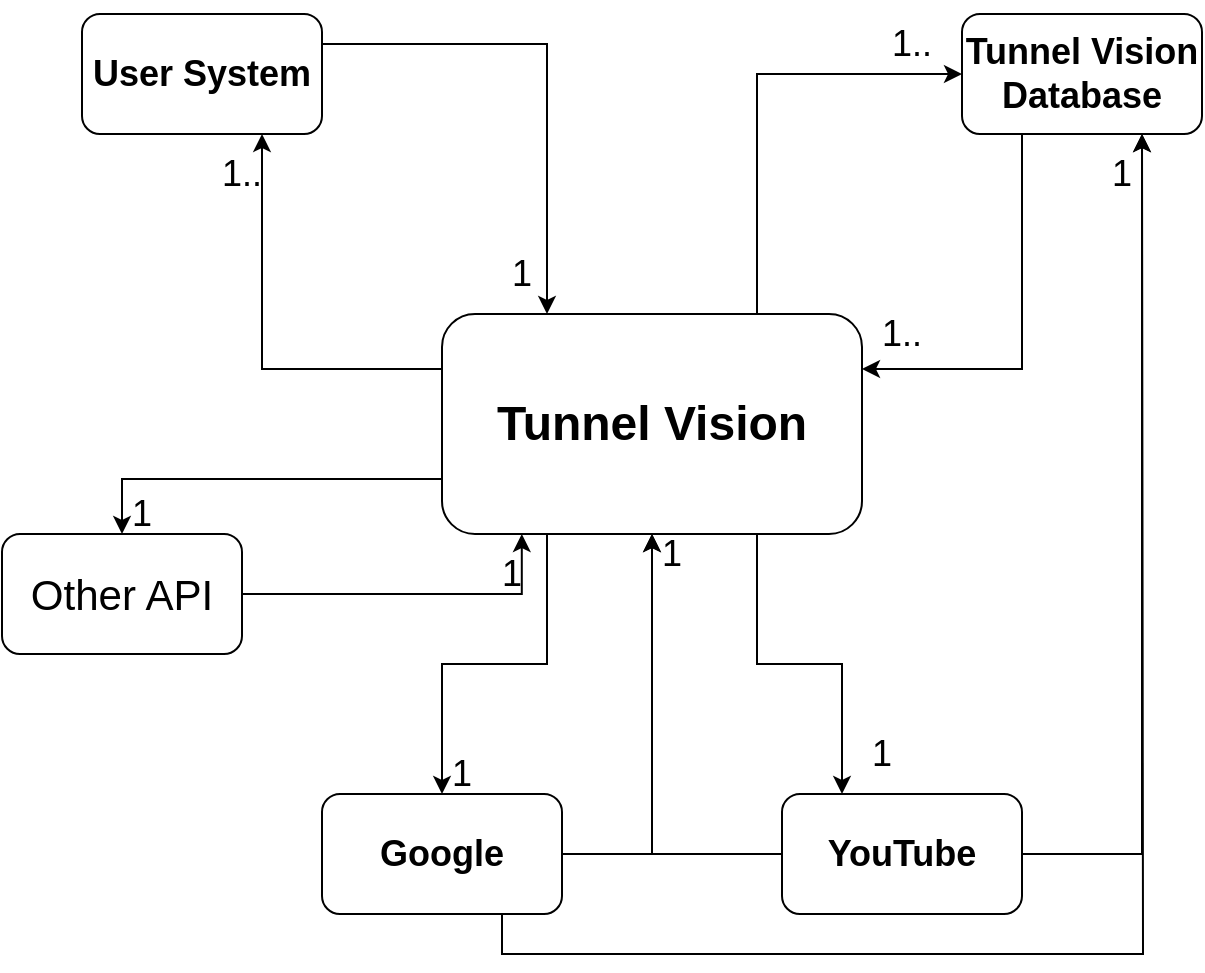 <mxfile version="17.4.4" type="device"><diagram id="k6x5IUEJaw6PTTtN8w3m" name="Page-1"><mxGraphModel dx="854" dy="888" grid="1" gridSize="10" guides="1" tooltips="1" connect="1" arrows="1" fold="1" page="1" pageScale="1" pageWidth="850" pageHeight="1100" math="0" shadow="0"><root><mxCell id="0"/><mxCell id="1" parent="0"/><mxCell id="tuBr5nETSnOV-kSJzS1A-8" style="edgeStyle=orthogonalEdgeStyle;rounded=0;orthogonalLoop=1;jettySize=auto;html=1;entryX=0;entryY=0.5;entryDx=0;entryDy=0;exitX=0.75;exitY=0;exitDx=0;exitDy=0;" edge="1" parent="1" source="DTCdecWofOHZE5NIYE7l-1" target="DTCdecWofOHZE5NIYE7l-9"><mxGeometry relative="1" as="geometry"><mxPoint x="480" y="220" as="sourcePoint"/></mxGeometry></mxCell><mxCell id="tuBr5nETSnOV-kSJzS1A-10" style="edgeStyle=orthogonalEdgeStyle;rounded=0;orthogonalLoop=1;jettySize=auto;html=1;exitX=0;exitY=0.25;exitDx=0;exitDy=0;entryX=0.75;entryY=1;entryDx=0;entryDy=0;" edge="1" parent="1" source="DTCdecWofOHZE5NIYE7l-1" target="DTCdecWofOHZE5NIYE7l-14"><mxGeometry relative="1" as="geometry"/></mxCell><mxCell id="tuBr5nETSnOV-kSJzS1A-16" style="edgeStyle=orthogonalEdgeStyle;rounded=0;orthogonalLoop=1;jettySize=auto;html=1;exitX=0.25;exitY=1;exitDx=0;exitDy=0;entryX=0.5;entryY=0;entryDx=0;entryDy=0;fontSize=18;" edge="1" parent="1" source="DTCdecWofOHZE5NIYE7l-1" target="DTCdecWofOHZE5NIYE7l-5"><mxGeometry relative="1" as="geometry"/></mxCell><mxCell id="tuBr5nETSnOV-kSJzS1A-19" style="edgeStyle=orthogonalEdgeStyle;rounded=0;orthogonalLoop=1;jettySize=auto;html=1;exitX=0.75;exitY=1;exitDx=0;exitDy=0;entryX=0.25;entryY=0;entryDx=0;entryDy=0;fontSize=18;" edge="1" parent="1" source="DTCdecWofOHZE5NIYE7l-1" target="DTCdecWofOHZE5NIYE7l-11"><mxGeometry relative="1" as="geometry"/></mxCell><mxCell id="tuBr5nETSnOV-kSJzS1A-31" style="edgeStyle=orthogonalEdgeStyle;rounded=0;orthogonalLoop=1;jettySize=auto;html=1;exitX=0;exitY=0.75;exitDx=0;exitDy=0;entryX=0.5;entryY=0;entryDx=0;entryDy=0;fontSize=18;" edge="1" parent="1" source="DTCdecWofOHZE5NIYE7l-1" target="tuBr5nETSnOV-kSJzS1A-30"><mxGeometry relative="1" as="geometry"/></mxCell><mxCell id="DTCdecWofOHZE5NIYE7l-1" value="&lt;h1&gt;Tunnel Vision&lt;/h1&gt;" style="rounded=1;whiteSpace=wrap;html=1;" parent="1" vertex="1"><mxGeometry x="310" y="230" width="210" height="110" as="geometry"/></mxCell><mxCell id="tuBr5nETSnOV-kSJzS1A-17" style="edgeStyle=orthogonalEdgeStyle;rounded=0;orthogonalLoop=1;jettySize=auto;html=1;exitX=1;exitY=0.5;exitDx=0;exitDy=0;fontSize=18;" edge="1" parent="1" source="DTCdecWofOHZE5NIYE7l-5" target="DTCdecWofOHZE5NIYE7l-1"><mxGeometry relative="1" as="geometry"/></mxCell><mxCell id="tuBr5nETSnOV-kSJzS1A-21" style="edgeStyle=orthogonalEdgeStyle;rounded=0;orthogonalLoop=1;jettySize=auto;html=1;exitX=0.75;exitY=1;exitDx=0;exitDy=0;fontSize=18;" edge="1" parent="1" source="DTCdecWofOHZE5NIYE7l-5"><mxGeometry relative="1" as="geometry"><mxPoint x="660.0" y="140" as="targetPoint"/></mxGeometry></mxCell><mxCell id="DTCdecWofOHZE5NIYE7l-5" value="&lt;h2&gt;Google&lt;/h2&gt;" style="rounded=1;whiteSpace=wrap;html=1;" parent="1" vertex="1"><mxGeometry x="250" y="470" width="120" height="60" as="geometry"/></mxCell><mxCell id="tuBr5nETSnOV-kSJzS1A-15" style="edgeStyle=orthogonalEdgeStyle;rounded=0;orthogonalLoop=1;jettySize=auto;html=1;exitX=0.25;exitY=1;exitDx=0;exitDy=0;entryX=1;entryY=0.25;entryDx=0;entryDy=0;fontSize=18;" edge="1" parent="1" source="DTCdecWofOHZE5NIYE7l-9" target="DTCdecWofOHZE5NIYE7l-1"><mxGeometry relative="1" as="geometry"/></mxCell><mxCell id="DTCdecWofOHZE5NIYE7l-9" value="&lt;h2&gt;Tunnel Vision Database&lt;/h2&gt;" style="rounded=1;whiteSpace=wrap;html=1;" parent="1" vertex="1"><mxGeometry x="570" y="80" width="120" height="60" as="geometry"/></mxCell><mxCell id="tuBr5nETSnOV-kSJzS1A-18" style="edgeStyle=orthogonalEdgeStyle;rounded=0;orthogonalLoop=1;jettySize=auto;html=1;exitX=0;exitY=0.5;exitDx=0;exitDy=0;entryX=0.5;entryY=1;entryDx=0;entryDy=0;fontSize=18;" edge="1" parent="1" source="DTCdecWofOHZE5NIYE7l-11" target="DTCdecWofOHZE5NIYE7l-1"><mxGeometry relative="1" as="geometry"><Array as="points"><mxPoint x="415" y="500"/></Array></mxGeometry></mxCell><mxCell id="tuBr5nETSnOV-kSJzS1A-20" style="edgeStyle=orthogonalEdgeStyle;rounded=0;orthogonalLoop=1;jettySize=auto;html=1;exitX=1;exitY=0.5;exitDx=0;exitDy=0;entryX=0.75;entryY=1;entryDx=0;entryDy=0;fontSize=18;" edge="1" parent="1" source="DTCdecWofOHZE5NIYE7l-11" target="DTCdecWofOHZE5NIYE7l-9"><mxGeometry relative="1" as="geometry"/></mxCell><mxCell id="DTCdecWofOHZE5NIYE7l-11" value="&lt;h2&gt;YouTube&lt;/h2&gt;" style="rounded=1;whiteSpace=wrap;html=1;" parent="1" vertex="1"><mxGeometry x="480" y="470" width="120" height="60" as="geometry"/></mxCell><mxCell id="tuBr5nETSnOV-kSJzS1A-14" style="edgeStyle=orthogonalEdgeStyle;rounded=0;orthogonalLoop=1;jettySize=auto;html=1;exitX=1;exitY=0.25;exitDx=0;exitDy=0;entryX=0.25;entryY=0;entryDx=0;entryDy=0;fontSize=18;" edge="1" parent="1" source="DTCdecWofOHZE5NIYE7l-14" target="DTCdecWofOHZE5NIYE7l-1"><mxGeometry relative="1" as="geometry"/></mxCell><mxCell id="DTCdecWofOHZE5NIYE7l-14" value="&lt;h2&gt;User System&lt;/h2&gt;" style="rounded=1;whiteSpace=wrap;html=1;" parent="1" vertex="1"><mxGeometry x="130" y="80" width="120" height="60" as="geometry"/></mxCell><mxCell id="tuBr5nETSnOV-kSJzS1A-22" value="1.." style="text;html=1;strokeColor=none;fillColor=none;align=center;verticalAlign=middle;whiteSpace=wrap;rounded=0;fontSize=18;" vertex="1" parent="1"><mxGeometry x="530" y="90" width="30" height="10" as="geometry"/></mxCell><mxCell id="tuBr5nETSnOV-kSJzS1A-23" value="1.." style="text;html=1;strokeColor=none;fillColor=none;align=center;verticalAlign=middle;whiteSpace=wrap;rounded=0;fontSize=18;" vertex="1" parent="1"><mxGeometry x="525" y="230" width="30" height="20" as="geometry"/></mxCell><mxCell id="tuBr5nETSnOV-kSJzS1A-24" value="1" style="text;html=1;strokeColor=none;fillColor=none;align=center;verticalAlign=middle;whiteSpace=wrap;rounded=0;fontSize=18;" vertex="1" parent="1"><mxGeometry x="520" y="440" width="20" height="20" as="geometry"/></mxCell><mxCell id="tuBr5nETSnOV-kSJzS1A-25" value="1" style="text;html=1;strokeColor=none;fillColor=none;align=center;verticalAlign=middle;whiteSpace=wrap;rounded=0;fontSize=18;" vertex="1" parent="1"><mxGeometry x="415" y="340" width="20" height="20" as="geometry"/></mxCell><mxCell id="tuBr5nETSnOV-kSJzS1A-26" value="1" style="text;html=1;strokeColor=none;fillColor=none;align=center;verticalAlign=middle;whiteSpace=wrap;rounded=0;fontSize=18;" vertex="1" parent="1"><mxGeometry x="310" y="450" width="20" height="20" as="geometry"/></mxCell><mxCell id="tuBr5nETSnOV-kSJzS1A-27" value="1" style="text;html=1;strokeColor=none;fillColor=none;align=center;verticalAlign=middle;whiteSpace=wrap;rounded=0;fontSize=18;" vertex="1" parent="1"><mxGeometry x="340" y="200" width="20" height="20" as="geometry"/></mxCell><mxCell id="tuBr5nETSnOV-kSJzS1A-28" value="1.." style="text;html=1;strokeColor=none;fillColor=none;align=center;verticalAlign=middle;whiteSpace=wrap;rounded=0;fontSize=18;" vertex="1" parent="1"><mxGeometry x="200" y="150" width="20" height="20" as="geometry"/></mxCell><mxCell id="tuBr5nETSnOV-kSJzS1A-29" value="1" style="text;html=1;strokeColor=none;fillColor=none;align=center;verticalAlign=middle;whiteSpace=wrap;rounded=0;fontSize=18;" vertex="1" parent="1"><mxGeometry x="640" y="150" width="20" height="20" as="geometry"/></mxCell><mxCell id="tuBr5nETSnOV-kSJzS1A-32" style="edgeStyle=orthogonalEdgeStyle;rounded=0;orthogonalLoop=1;jettySize=auto;html=1;exitX=1;exitY=0.5;exitDx=0;exitDy=0;entryX=0.19;entryY=1;entryDx=0;entryDy=0;entryPerimeter=0;fontSize=18;" edge="1" parent="1" source="tuBr5nETSnOV-kSJzS1A-30" target="DTCdecWofOHZE5NIYE7l-1"><mxGeometry relative="1" as="geometry"/></mxCell><mxCell id="tuBr5nETSnOV-kSJzS1A-30" value="&lt;h3&gt;&lt;span style=&quot;font-weight: normal&quot;&gt;Other API&lt;/span&gt;&lt;/h3&gt;" style="rounded=1;whiteSpace=wrap;html=1;fontSize=18;" vertex="1" parent="1"><mxGeometry x="90" y="340" width="120" height="60" as="geometry"/></mxCell><mxCell id="tuBr5nETSnOV-kSJzS1A-33" value="1" style="text;html=1;strokeColor=none;fillColor=none;align=center;verticalAlign=middle;whiteSpace=wrap;rounded=0;fontSize=18;" vertex="1" parent="1"><mxGeometry x="340" y="350" width="10" height="20" as="geometry"/></mxCell><mxCell id="tuBr5nETSnOV-kSJzS1A-34" value="1" style="text;html=1;strokeColor=none;fillColor=none;align=center;verticalAlign=middle;whiteSpace=wrap;rounded=0;fontSize=18;" vertex="1" parent="1"><mxGeometry x="150" y="320" width="20" height="20" as="geometry"/></mxCell></root></mxGraphModel></diagram></mxfile>